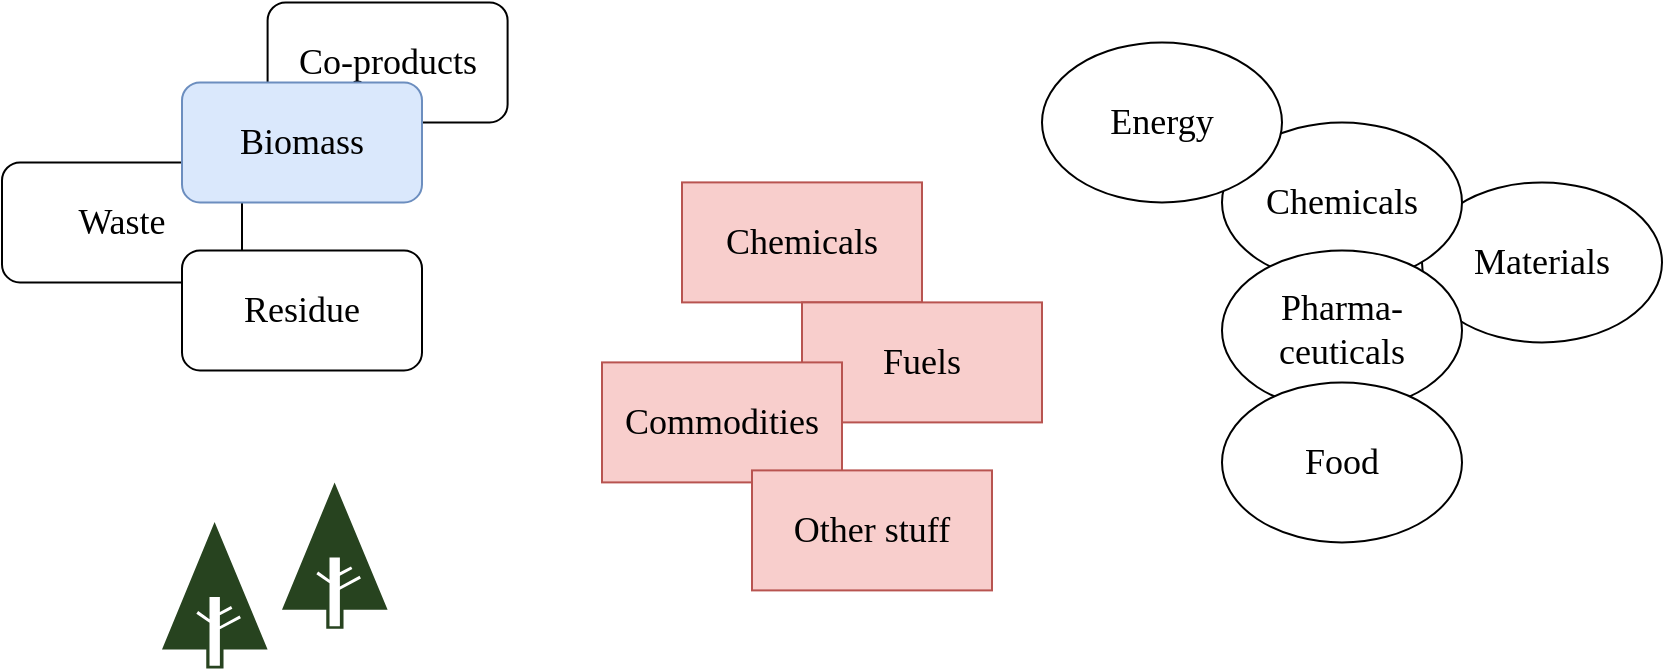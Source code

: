 <mxfile version="22.0.7" type="github">
  <diagram name="Seite-1" id="zaw1jmgNEW9GkodB4aJ-">
    <mxGraphModel dx="1324" dy="539" grid="1" gridSize="10" guides="1" tooltips="1" connect="1" arrows="1" fold="1" page="1" pageScale="1" pageWidth="1169" pageHeight="827" math="0" shadow="0">
      <root>
        <mxCell id="0" />
        <mxCell id="1" parent="0" />
        <mxCell id="0e6yeiC0jNFQ5ZSbrnJr-4" value="Co-products" style="rounded=1;whiteSpace=wrap;html=1;fontSize=18;fontFamily=Rubik light;" vertex="1" parent="1">
          <mxGeometry x="402.8" y="180.2" width="120" height="60" as="geometry" />
        </mxCell>
        <mxCell id="0e6yeiC0jNFQ5ZSbrnJr-2" value="Waste" style="rounded=1;whiteSpace=wrap;html=1;fontSize=18;fontFamily=Rubik light;" vertex="1" parent="1">
          <mxGeometry x="270" y="260.2" width="120" height="60" as="geometry" />
        </mxCell>
        <mxCell id="0e6yeiC0jNFQ5ZSbrnJr-16" value="Materials" style="ellipse;whiteSpace=wrap;html=1;fontSize=18;fontFamily=Rubik light;" vertex="1" parent="1">
          <mxGeometry x="980" y="270.2" width="120" height="80" as="geometry" />
        </mxCell>
        <mxCell id="0e6yeiC0jNFQ5ZSbrnJr-1" value="Biomass" style="rounded=1;whiteSpace=wrap;html=1;fontSize=18;fontFamily=Rubik light;fillColor=#dae8fc;strokeColor=#6c8ebf;" vertex="1" parent="1">
          <mxGeometry x="360" y="220.2" width="120" height="60" as="geometry" />
        </mxCell>
        <mxCell id="0e6yeiC0jNFQ5ZSbrnJr-3" value="Residue" style="rounded=1;whiteSpace=wrap;html=1;fontSize=18;fontFamily=Rubik light;" vertex="1" parent="1">
          <mxGeometry x="360" y="304.2" width="120" height="60" as="geometry" />
        </mxCell>
        <mxCell id="0e6yeiC0jNFQ5ZSbrnJr-6" value="Chemicals" style="rounded=0;whiteSpace=wrap;html=1;fillColor=#f8cecc;strokeColor=#b85450;fontSize=18;fontFamily=Rubik light;" vertex="1" parent="1">
          <mxGeometry x="610" y="270.2" width="120" height="60" as="geometry" />
        </mxCell>
        <mxCell id="0e6yeiC0jNFQ5ZSbrnJr-7" value="Fuels" style="rounded=0;whiteSpace=wrap;html=1;fillColor=#f8cecc;strokeColor=#b85450;fontSize=18;fontFamily=Rubik light;" vertex="1" parent="1">
          <mxGeometry x="670" y="330.2" width="120" height="60" as="geometry" />
        </mxCell>
        <mxCell id="0e6yeiC0jNFQ5ZSbrnJr-8" value="Commodities" style="rounded=0;whiteSpace=wrap;html=1;fillColor=#f8cecc;strokeColor=#b85450;fontSize=18;fontFamily=Rubik light;" vertex="1" parent="1">
          <mxGeometry x="570" y="360.2" width="120" height="60" as="geometry" />
        </mxCell>
        <mxCell id="0e6yeiC0jNFQ5ZSbrnJr-9" value="Other stuff" style="rounded=0;whiteSpace=wrap;html=1;fillColor=#f8cecc;strokeColor=#b85450;fontSize=18;fontFamily=Rubik light;" vertex="1" parent="1">
          <mxGeometry x="645" y="414.2" width="120" height="60" as="geometry" />
        </mxCell>
        <mxCell id="0e6yeiC0jNFQ5ZSbrnJr-10" value="" style="dashed=0;outlineConnect=0;html=1;align=center;labelPosition=center;verticalLabelPosition=bottom;verticalAlign=top;shape=mxgraph.weblogos.forrst;fillColor=#27431F" vertex="1" parent="1">
          <mxGeometry x="350" y="440" width="52.8" height="73.2" as="geometry" />
        </mxCell>
        <mxCell id="0e6yeiC0jNFQ5ZSbrnJr-11" value="" style="dashed=0;outlineConnect=0;html=1;align=center;labelPosition=center;verticalLabelPosition=bottom;verticalAlign=top;shape=mxgraph.weblogos.forrst;fillColor=#27431F" vertex="1" parent="1">
          <mxGeometry x="410" y="420.2" width="52.8" height="73.2" as="geometry" />
        </mxCell>
        <mxCell id="0e6yeiC0jNFQ5ZSbrnJr-12" value="Chemicals" style="ellipse;whiteSpace=wrap;html=1;fontSize=18;fontFamily=Rubik light;" vertex="1" parent="1">
          <mxGeometry x="880" y="240.2" width="120" height="80" as="geometry" />
        </mxCell>
        <mxCell id="0e6yeiC0jNFQ5ZSbrnJr-13" value="Pharma-ceuticals" style="ellipse;whiteSpace=wrap;html=1;fontSize=18;fontFamily=Rubik light;" vertex="1" parent="1">
          <mxGeometry x="880" y="304.2" width="120" height="80" as="geometry" />
        </mxCell>
        <mxCell id="0e6yeiC0jNFQ5ZSbrnJr-14" value="Food" style="ellipse;whiteSpace=wrap;html=1;fontSize=18;fontFamily=Rubik light;" vertex="1" parent="1">
          <mxGeometry x="880" y="370.2" width="120" height="80" as="geometry" />
        </mxCell>
        <mxCell id="0e6yeiC0jNFQ5ZSbrnJr-15" value="Energy" style="ellipse;whiteSpace=wrap;html=1;fontSize=18;fontFamily=Rubik light;" vertex="1" parent="1">
          <mxGeometry x="790" y="200.2" width="120" height="80" as="geometry" />
        </mxCell>
      </root>
    </mxGraphModel>
  </diagram>
</mxfile>
